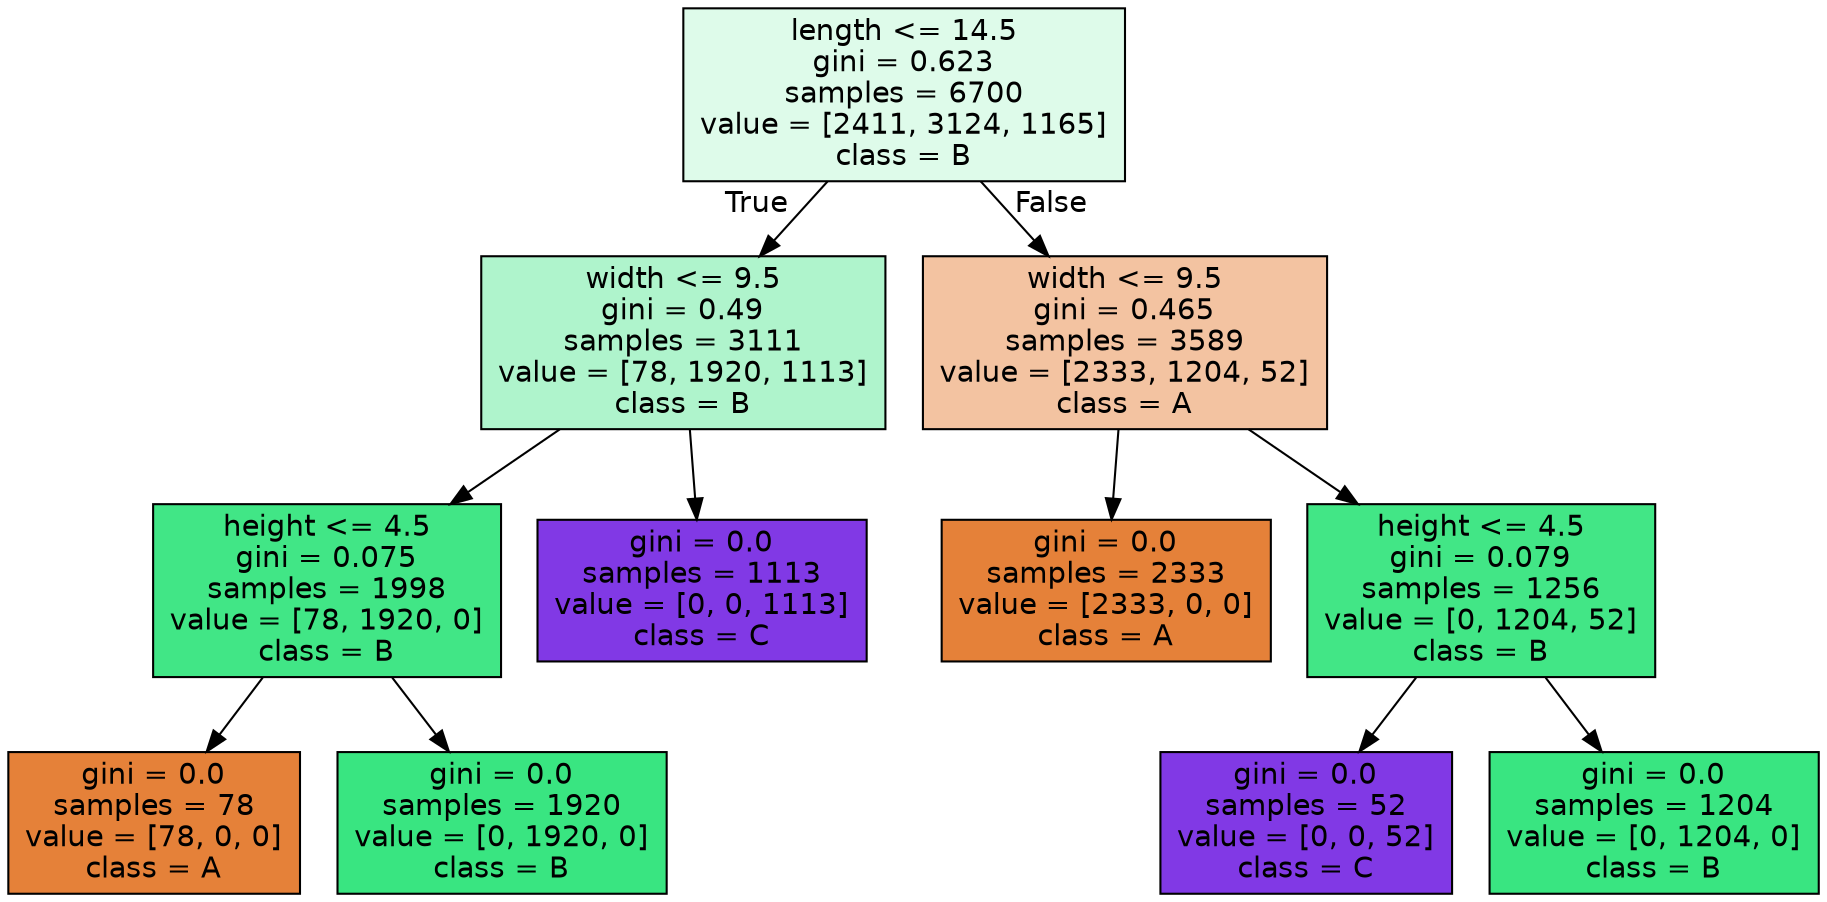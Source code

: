 digraph Tree {
node [shape=box, style="filled", color="black", fontname="helvetica"] ;
edge [fontname="helvetica"] ;
0 [label="length <= 14.5\ngini = 0.623\nsamples = 6700\nvalue = [2411, 3124, 1165]\nclass = B", fillcolor="#defbea"] ;
1 [label="width <= 9.5\ngini = 0.49\nsamples = 3111\nvalue = [78, 1920, 1113]\nclass = B", fillcolor="#aff4cc"] ;
0 -> 1 [labeldistance=2.5, labelangle=45, headlabel="True"] ;
2 [label="height <= 4.5\ngini = 0.075\nsamples = 1998\nvalue = [78, 1920, 0]\nclass = B", fillcolor="#41e686"] ;
1 -> 2 ;
3 [label="gini = 0.0\nsamples = 78\nvalue = [78, 0, 0]\nclass = A", fillcolor="#e58139"] ;
2 -> 3 ;
4 [label="gini = 0.0\nsamples = 1920\nvalue = [0, 1920, 0]\nclass = B", fillcolor="#39e581"] ;
2 -> 4 ;
5 [label="gini = 0.0\nsamples = 1113\nvalue = [0, 0, 1113]\nclass = C", fillcolor="#8139e5"] ;
1 -> 5 ;
6 [label="width <= 9.5\ngini = 0.465\nsamples = 3589\nvalue = [2333, 1204, 52]\nclass = A", fillcolor="#f3c3a1"] ;
0 -> 6 [labeldistance=2.5, labelangle=-45, headlabel="False"] ;
7 [label="gini = 0.0\nsamples = 2333\nvalue = [2333, 0, 0]\nclass = A", fillcolor="#e58139"] ;
6 -> 7 ;
8 [label="height <= 4.5\ngini = 0.079\nsamples = 1256\nvalue = [0, 1204, 52]\nclass = B", fillcolor="#42e686"] ;
6 -> 8 ;
9 [label="gini = 0.0\nsamples = 52\nvalue = [0, 0, 52]\nclass = C", fillcolor="#8139e5"] ;
8 -> 9 ;
10 [label="gini = 0.0\nsamples = 1204\nvalue = [0, 1204, 0]\nclass = B", fillcolor="#39e581"] ;
8 -> 10 ;
}